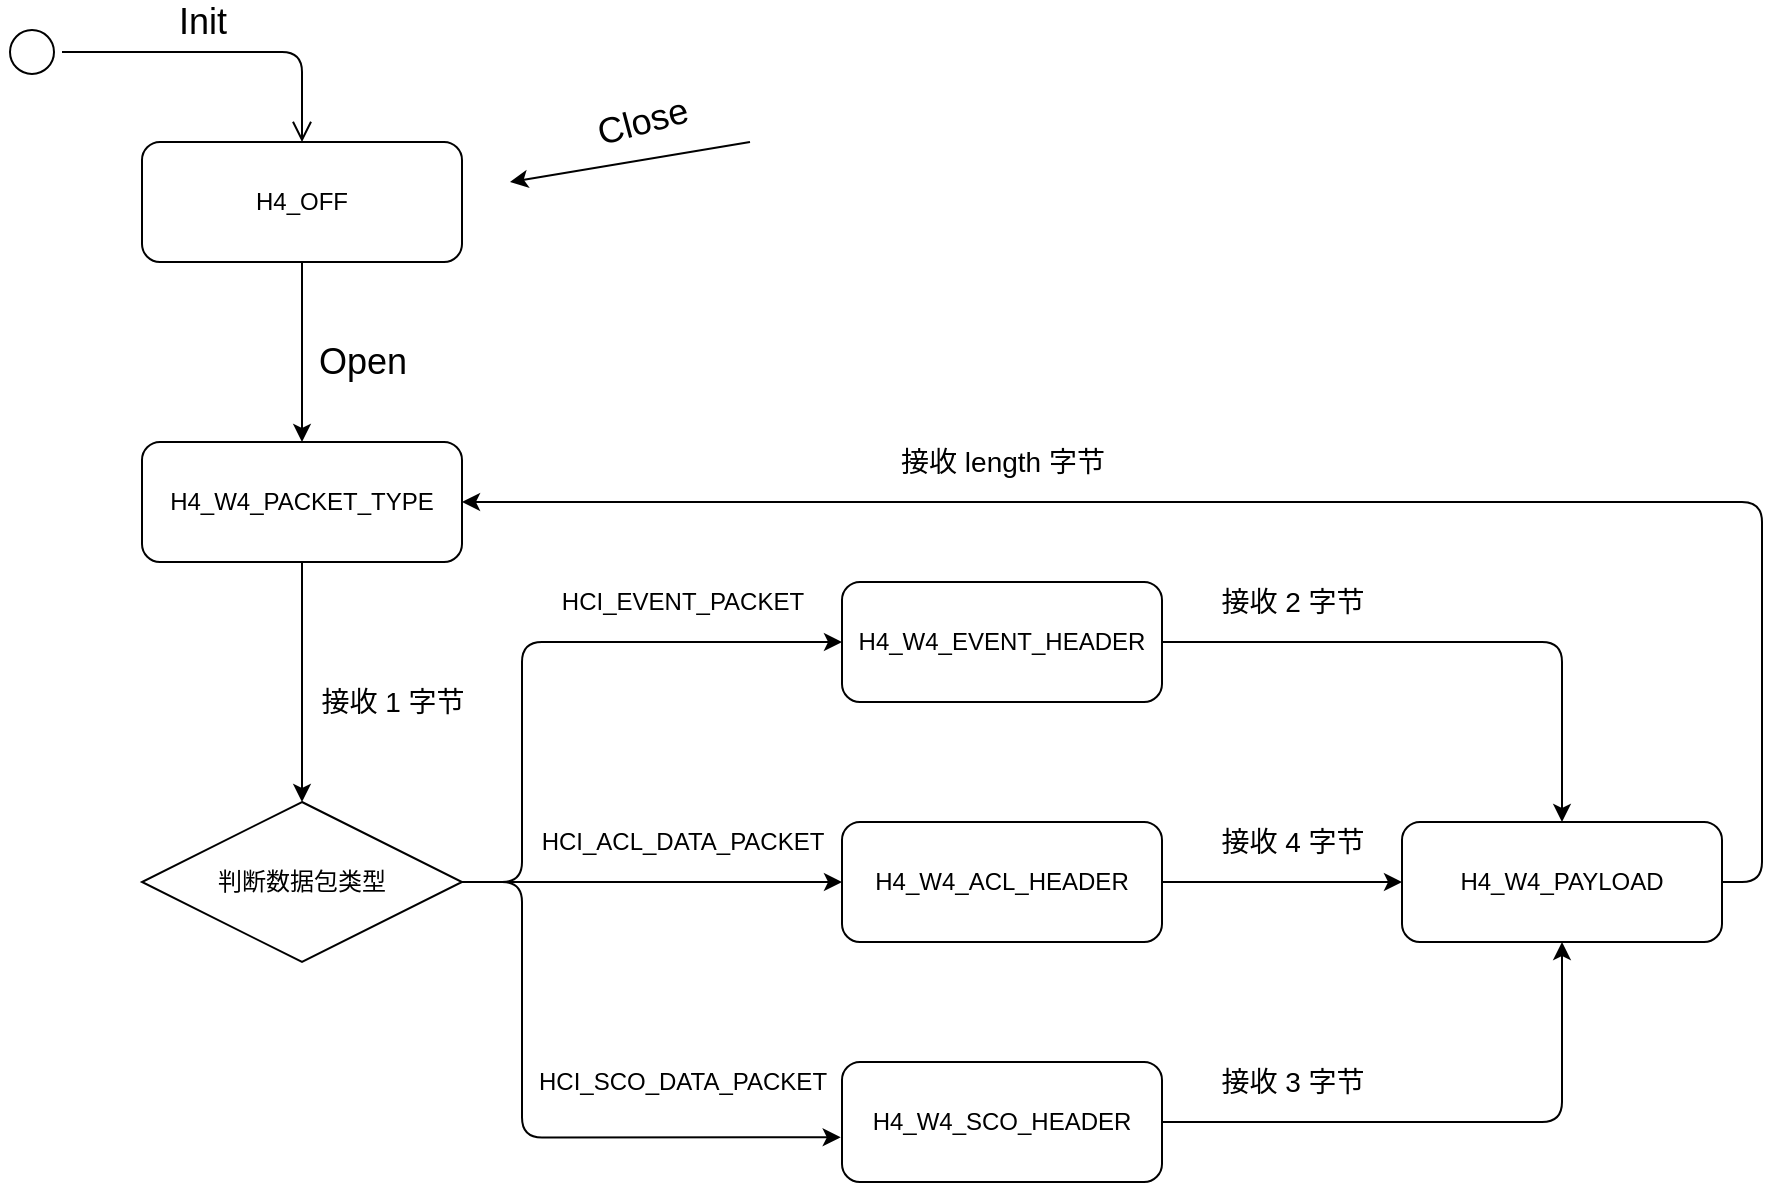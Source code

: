 <mxfile version="14.6.13" type="device"><diagram id="OX3qF4b7-DV_tSs7c5-U" name="第 1 页"><mxGraphModel dx="1092" dy="809" grid="1" gridSize="10" guides="1" tooltips="1" connect="1" arrows="1" fold="1" page="1" pageScale="1" pageWidth="827" pageHeight="1169" math="0" shadow="0"><root><mxCell id="0"/><mxCell id="1" parent="0"/><mxCell id="81nLDbtCDARMuS4Fb-rs-5" style="edgeStyle=orthogonalEdgeStyle;curved=0;rounded=1;sketch=0;orthogonalLoop=1;jettySize=auto;html=1;exitX=0.5;exitY=1;exitDx=0;exitDy=0;entryX=0.5;entryY=0;entryDx=0;entryDy=0;" edge="1" parent="1" source="61LN22zs7nyO8phygKXr-1" target="81nLDbtCDARMuS4Fb-rs-4"><mxGeometry relative="1" as="geometry"/></mxCell><mxCell id="61LN22zs7nyO8phygKXr-1" value="H4_W4_PACKET_TYPE" style="rounded=1;whiteSpace=wrap;html=1;" parent="1" vertex="1"><mxGeometry x="110" y="280" width="160" height="60" as="geometry"/></mxCell><mxCell id="81nLDbtCDARMuS4Fb-rs-12" style="edgeStyle=orthogonalEdgeStyle;curved=0;rounded=1;sketch=0;orthogonalLoop=1;jettySize=auto;html=1;entryX=0.5;entryY=0;entryDx=0;entryDy=0;" edge="1" parent="1" source="61LN22zs7nyO8phygKXr-2" target="61LN22zs7nyO8phygKXr-6"><mxGeometry relative="1" as="geometry"/></mxCell><mxCell id="61LN22zs7nyO8phygKXr-2" value="H4_W4_EVENT_HEADER" style="rounded=1;whiteSpace=wrap;html=1;" parent="1" vertex="1"><mxGeometry x="460" y="350" width="160" height="60" as="geometry"/></mxCell><mxCell id="81nLDbtCDARMuS4Fb-rs-13" style="edgeStyle=orthogonalEdgeStyle;curved=0;rounded=1;sketch=0;orthogonalLoop=1;jettySize=auto;html=1;entryX=0;entryY=0.5;entryDx=0;entryDy=0;" edge="1" parent="1" source="61LN22zs7nyO8phygKXr-3" target="61LN22zs7nyO8phygKXr-6"><mxGeometry relative="1" as="geometry"/></mxCell><mxCell id="61LN22zs7nyO8phygKXr-3" value="H4_W4_ACL_HEADER" style="rounded=1;whiteSpace=wrap;html=1;" parent="1" vertex="1"><mxGeometry x="460" y="470" width="160" height="60" as="geometry"/></mxCell><mxCell id="81nLDbtCDARMuS4Fb-rs-14" style="edgeStyle=orthogonalEdgeStyle;curved=0;rounded=1;sketch=0;orthogonalLoop=1;jettySize=auto;html=1;exitX=1;exitY=0.5;exitDx=0;exitDy=0;entryX=0.5;entryY=1;entryDx=0;entryDy=0;" edge="1" parent="1" source="61LN22zs7nyO8phygKXr-4" target="61LN22zs7nyO8phygKXr-6"><mxGeometry relative="1" as="geometry"/></mxCell><mxCell id="61LN22zs7nyO8phygKXr-4" value="H4_W4_SCO_HEADER" style="rounded=1;whiteSpace=wrap;html=1;" parent="1" vertex="1"><mxGeometry x="460" y="590" width="160" height="60" as="geometry"/></mxCell><mxCell id="81nLDbtCDARMuS4Fb-rs-21" style="edgeStyle=orthogonalEdgeStyle;curved=0;rounded=1;sketch=0;orthogonalLoop=1;jettySize=auto;html=1;exitX=1;exitY=0.5;exitDx=0;exitDy=0;entryX=1;entryY=0.5;entryDx=0;entryDy=0;" edge="1" parent="1" source="61LN22zs7nyO8phygKXr-6" target="61LN22zs7nyO8phygKXr-1"><mxGeometry relative="1" as="geometry"/></mxCell><mxCell id="61LN22zs7nyO8phygKXr-6" value="H4_W4_PAYLOAD" style="rounded=1;whiteSpace=wrap;html=1;" parent="1" vertex="1"><mxGeometry x="740" y="470" width="160" height="60" as="geometry"/></mxCell><mxCell id="61LN22zs7nyO8phygKXr-15" style="edgeStyle=orthogonalEdgeStyle;curved=0;rounded=1;sketch=0;orthogonalLoop=1;jettySize=auto;html=1;entryX=0.5;entryY=0;entryDx=0;entryDy=0;" parent="1" source="61LN22zs7nyO8phygKXr-8" target="61LN22zs7nyO8phygKXr-1" edge="1"><mxGeometry relative="1" as="geometry"/></mxCell><mxCell id="61LN22zs7nyO8phygKXr-8" value="H4_OFF" style="rounded=1;whiteSpace=wrap;html=1;" parent="1" vertex="1"><mxGeometry x="110" y="130" width="160" height="60" as="geometry"/></mxCell><mxCell id="61LN22zs7nyO8phygKXr-10" value="" style="ellipse;html=1;shape=startState;rounded=0;sketch=0;" parent="1" vertex="1"><mxGeometry x="40" y="70" width="30" height="30" as="geometry"/></mxCell><mxCell id="61LN22zs7nyO8phygKXr-11" value="" style="edgeStyle=orthogonalEdgeStyle;html=1;verticalAlign=bottom;endArrow=open;endSize=8;entryX=0.5;entryY=0;entryDx=0;entryDy=0;" parent="1" source="61LN22zs7nyO8phygKXr-10" target="61LN22zs7nyO8phygKXr-8" edge="1"><mxGeometry relative="1" as="geometry"><mxPoint x="180" y="130" as="targetPoint"/></mxGeometry></mxCell><mxCell id="61LN22zs7nyO8phygKXr-12" value="&lt;font style=&quot;font-size: 18px&quot;&gt;Init&lt;/font&gt;" style="edgeLabel;html=1;align=center;verticalAlign=middle;resizable=0;points=[];" parent="61LN22zs7nyO8phygKXr-11" vertex="1" connectable="0"><mxGeometry x="0.031" relative="1" as="geometry"><mxPoint x="-15" y="-15" as="offset"/></mxGeometry></mxCell><mxCell id="61LN22zs7nyO8phygKXr-16" value="&lt;font style=&quot;font-size: 18px&quot;&gt;Open&lt;/font&gt;" style="text;html=1;align=center;verticalAlign=middle;resizable=0;points=[];autosize=1;strokeColor=none;" parent="1" vertex="1"><mxGeometry x="190" y="230" width="60" height="20" as="geometry"/></mxCell><mxCell id="61LN22zs7nyO8phygKXr-21" value="&lt;font style=&quot;font-size: 12px&quot;&gt;HCI_EVENT_PACKET&lt;/font&gt;" style="text;html=1;align=center;verticalAlign=middle;resizable=0;points=[];autosize=1;strokeColor=none;" parent="1" vertex="1"><mxGeometry x="310" y="350" width="140" height="20" as="geometry"/></mxCell><mxCell id="61LN22zs7nyO8phygKXr-22" value="&lt;font style=&quot;font-size: 12px&quot;&gt;HCI_ACL_DATA_PACKET&lt;/font&gt;" style="text;html=1;align=center;verticalAlign=middle;resizable=0;points=[];autosize=1;strokeColor=none;" parent="1" vertex="1"><mxGeometry x="300" y="470" width="160" height="20" as="geometry"/></mxCell><mxCell id="81nLDbtCDARMuS4Fb-rs-9" style="edgeStyle=orthogonalEdgeStyle;curved=0;rounded=1;sketch=0;orthogonalLoop=1;jettySize=auto;html=1;entryX=0;entryY=0.5;entryDx=0;entryDy=0;" edge="1" parent="1" source="81nLDbtCDARMuS4Fb-rs-4" target="61LN22zs7nyO8phygKXr-3"><mxGeometry relative="1" as="geometry"/></mxCell><mxCell id="81nLDbtCDARMuS4Fb-rs-19" style="edgeStyle=orthogonalEdgeStyle;curved=0;rounded=1;sketch=0;orthogonalLoop=1;jettySize=auto;html=1;exitX=1;exitY=0.5;exitDx=0;exitDy=0;entryX=0;entryY=0.5;entryDx=0;entryDy=0;" edge="1" parent="1" source="81nLDbtCDARMuS4Fb-rs-4" target="61LN22zs7nyO8phygKXr-2"><mxGeometry relative="1" as="geometry"><Array as="points"><mxPoint x="300" y="500"/><mxPoint x="300" y="380"/></Array></mxGeometry></mxCell><mxCell id="81nLDbtCDARMuS4Fb-rs-20" style="edgeStyle=orthogonalEdgeStyle;curved=0;rounded=1;sketch=0;orthogonalLoop=1;jettySize=auto;html=1;exitX=1;exitY=0.5;exitDx=0;exitDy=0;entryX=-0.004;entryY=0.628;entryDx=0;entryDy=0;entryPerimeter=0;" edge="1" parent="1" source="81nLDbtCDARMuS4Fb-rs-4" target="61LN22zs7nyO8phygKXr-4"><mxGeometry relative="1" as="geometry"><Array as="points"><mxPoint x="300" y="500"/><mxPoint x="300" y="628"/></Array></mxGeometry></mxCell><mxCell id="81nLDbtCDARMuS4Fb-rs-4" value="判断数据包类型" style="rhombus;whiteSpace=wrap;html=1;rounded=0;sketch=0;" vertex="1" parent="1"><mxGeometry x="110" y="460" width="160" height="80" as="geometry"/></mxCell><mxCell id="81nLDbtCDARMuS4Fb-rs-6" value="&lt;font style=&quot;font-size: 14px&quot;&gt;接收 1 字节&lt;/font&gt;" style="text;html=1;align=center;verticalAlign=middle;resizable=0;points=[];autosize=1;strokeColor=none;" vertex="1" parent="1"><mxGeometry x="190" y="400" width="90" height="20" as="geometry"/></mxCell><mxCell id="81nLDbtCDARMuS4Fb-rs-7" value="&lt;font style=&quot;font-size: 12px&quot;&gt;HCI_SCO_DATA_PACKET&lt;/font&gt;" style="text;html=1;align=center;verticalAlign=middle;resizable=0;points=[];autosize=1;strokeColor=none;" vertex="1" parent="1"><mxGeometry x="300" y="590" width="160" height="20" as="geometry"/></mxCell><mxCell id="81nLDbtCDARMuS4Fb-rs-15" value="&lt;font style=&quot;font-size: 14px&quot;&gt;接收 2 字节&lt;/font&gt;" style="text;html=1;align=center;verticalAlign=middle;resizable=0;points=[];autosize=1;strokeColor=none;" vertex="1" parent="1"><mxGeometry x="640" y="350" width="90" height="20" as="geometry"/></mxCell><mxCell id="81nLDbtCDARMuS4Fb-rs-16" value="&lt;font style=&quot;font-size: 14px&quot;&gt;接收 4 字节&lt;/font&gt;" style="text;html=1;align=center;verticalAlign=middle;resizable=0;points=[];autosize=1;strokeColor=none;" vertex="1" parent="1"><mxGeometry x="640" y="470" width="90" height="20" as="geometry"/></mxCell><mxCell id="81nLDbtCDARMuS4Fb-rs-17" value="&lt;font style=&quot;font-size: 14px&quot;&gt;接收 3 字节&lt;/font&gt;" style="text;html=1;align=center;verticalAlign=middle;resizable=0;points=[];autosize=1;strokeColor=none;" vertex="1" parent="1"><mxGeometry x="640" y="590" width="90" height="20" as="geometry"/></mxCell><mxCell id="81nLDbtCDARMuS4Fb-rs-22" value="&lt;font style=&quot;font-size: 14px&quot;&gt;接收 length 字节&lt;/font&gt;" style="text;html=1;align=center;verticalAlign=middle;resizable=0;points=[];autosize=1;strokeColor=none;" vertex="1" parent="1"><mxGeometry x="480" y="280" width="120" height="20" as="geometry"/></mxCell><mxCell id="81nLDbtCDARMuS4Fb-rs-23" value="" style="endArrow=classic;html=1;" edge="1" parent="1"><mxGeometry width="50" height="50" relative="1" as="geometry"><mxPoint x="414" y="130" as="sourcePoint"/><mxPoint x="294" y="150" as="targetPoint"/></mxGeometry></mxCell><mxCell id="81nLDbtCDARMuS4Fb-rs-25" value="&lt;font style=&quot;font-size: 18px&quot;&gt;Close&lt;/font&gt;" style="text;html=1;align=center;verticalAlign=middle;resizable=0;points=[];autosize=1;strokeColor=none;rotation=-15;" vertex="1" parent="1"><mxGeometry x="330" y="110" width="60" height="20" as="geometry"/></mxCell></root></mxGraphModel></diagram></mxfile>